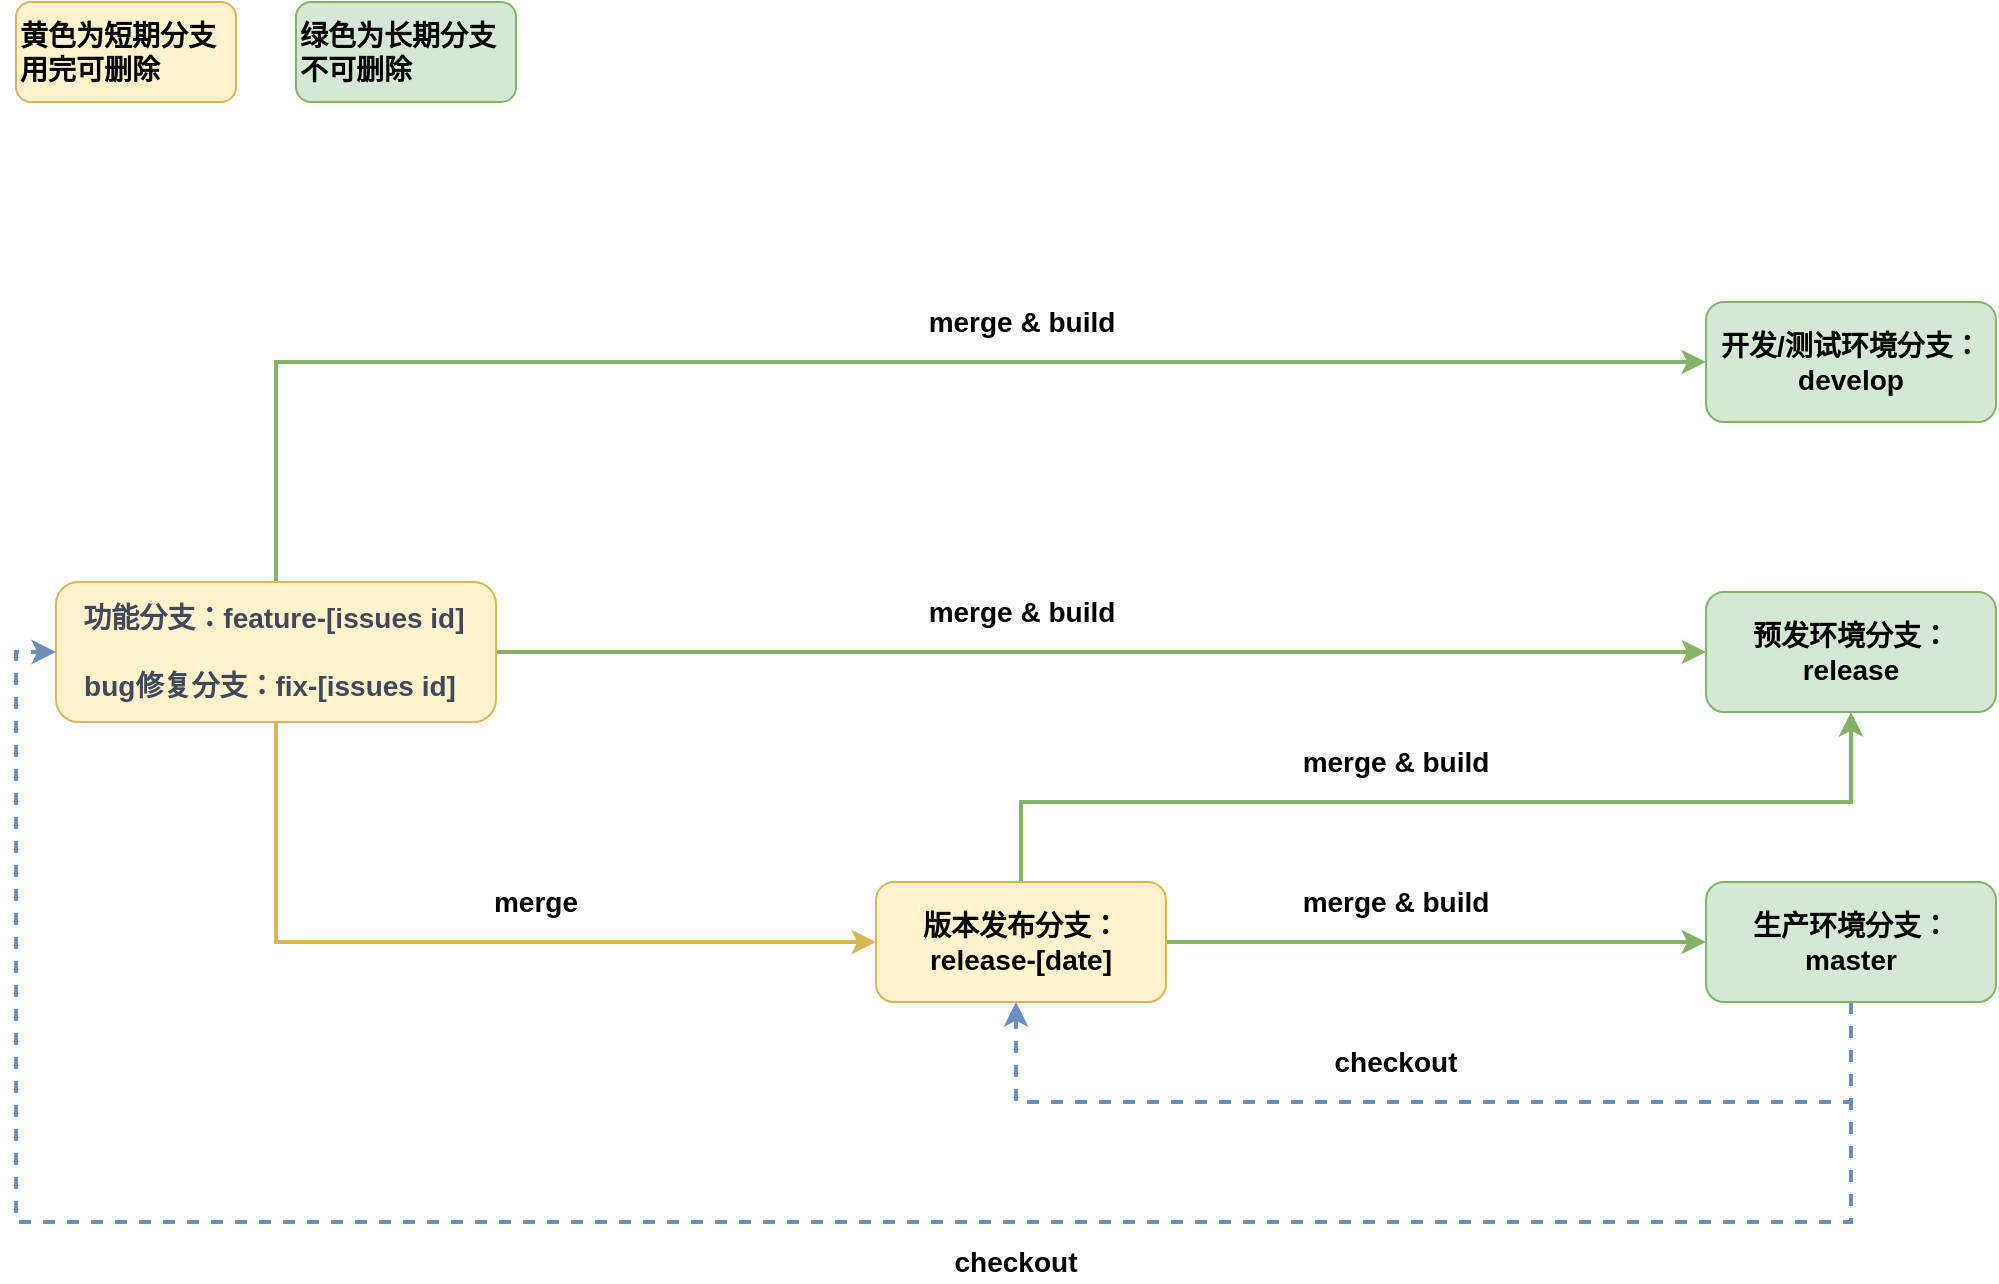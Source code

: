 <mxfile version="14.1.1" type="github">
  <diagram id="Yl5MkA3VutUKW_CHRxgq" name="第 1 页">
    <mxGraphModel dx="1298" dy="737" grid="1" gridSize="10" guides="1" tooltips="1" connect="1" arrows="1" fold="1" page="1" pageScale="1" pageWidth="1169" pageHeight="1654" math="0" shadow="0">
      <root>
        <mxCell id="0" />
        <mxCell id="1" parent="0" />
        <mxCell id="4QVowCSpc3ZRNBWC6j3K-18" style="edgeStyle=orthogonalEdgeStyle;rounded=0;orthogonalLoop=1;jettySize=auto;html=1;dashed=1;exitX=0.5;exitY=1;exitDx=0;exitDy=0;fillColor=#dae8fc;strokeColor=#6c8ebf;strokeWidth=2;" edge="1" parent="1" source="4QVowCSpc3ZRNBWC6j3K-6">
          <mxGeometry relative="1" as="geometry">
            <mxPoint x="600" y="610" as="targetPoint" />
            <Array as="points">
              <mxPoint x="1018" y="660" />
              <mxPoint x="600" y="660" />
            </Array>
          </mxGeometry>
        </mxCell>
        <mxCell id="4QVowCSpc3ZRNBWC6j3K-7" style="edgeStyle=orthogonalEdgeStyle;rounded=0;orthogonalLoop=1;jettySize=auto;html=1;exitX=0.5;exitY=1;exitDx=0;exitDy=0;fillColor=#fff2cc;strokeColor=#d6b656;strokeWidth=2;" edge="1" parent="1" source="4QVowCSpc3ZRNBWC6j3K-1" target="4QVowCSpc3ZRNBWC6j3K-4">
          <mxGeometry relative="1" as="geometry">
            <Array as="points">
              <mxPoint x="230" y="580" />
            </Array>
          </mxGeometry>
        </mxCell>
        <mxCell id="4QVowCSpc3ZRNBWC6j3K-12" style="edgeStyle=orthogonalEdgeStyle;rounded=0;orthogonalLoop=1;jettySize=auto;html=1;entryX=0;entryY=0.5;entryDx=0;entryDy=0;exitX=0.5;exitY=0;exitDx=0;exitDy=0;fillColor=#d5e8d4;strokeColor=#82b366;strokeWidth=2;" edge="1" parent="1" source="4QVowCSpc3ZRNBWC6j3K-1" target="4QVowCSpc3ZRNBWC6j3K-3">
          <mxGeometry relative="1" as="geometry" />
        </mxCell>
        <mxCell id="4QVowCSpc3ZRNBWC6j3K-26" style="edgeStyle=orthogonalEdgeStyle;rounded=0;orthogonalLoop=1;jettySize=auto;html=1;entryX=0;entryY=0.5;entryDx=0;entryDy=0;strokeWidth=2;fillColor=#d5e8d4;strokeColor=#82b366;" edge="1" parent="1" source="4QVowCSpc3ZRNBWC6j3K-1" target="4QVowCSpc3ZRNBWC6j3K-24">
          <mxGeometry relative="1" as="geometry" />
        </mxCell>
        <mxCell id="4QVowCSpc3ZRNBWC6j3K-1" value="&lt;div style=&quot;text-align: center ; font-size: 14px&quot;&gt;&lt;span style=&quot;background-color: rgb(255 , 242 , 204)&quot;&gt;&lt;b style=&quot;color: rgb(64 , 72 , 91)&quot;&gt;&amp;nbsp; &amp;nbsp;功能分支：feature-[issues id]&lt;/b&gt;&lt;br&gt;&lt;/span&gt;&lt;/div&gt;&lt;div style=&quot;text-align: center ; font-size: 14px&quot;&gt;&lt;span style=&quot;background-color: rgb(255 , 242 , 204)&quot;&gt;&lt;b style=&quot;color: rgb(64 , 72 , 91)&quot;&gt;&lt;br&gt;&lt;/b&gt;&lt;/span&gt;&lt;/div&gt;&lt;span style=&quot;color: rgb(64 , 72 , 91) ; font-size: 14px&quot;&gt;&lt;div style=&quot;text-align: center&quot;&gt;&lt;font style=&quot;font-size: 14px&quot;&gt;&lt;b style=&quot;background-color: rgb(255 , 242 , 204)&quot;&gt;&amp;nbsp; bug修复分支：fix-[issues id]&lt;/b&gt;&lt;b style=&quot;background-color: rgb(255 , 255 , 255)&quot;&gt;&lt;br&gt;&lt;/b&gt;&lt;/font&gt;&lt;/div&gt;&lt;/span&gt;" style="rounded=1;whiteSpace=wrap;html=1;align=left;arcSize=16;fillColor=#fff2cc;strokeColor=#d6b656;" vertex="1" parent="1">
          <mxGeometry x="120" y="400" width="220" height="70" as="geometry" />
        </mxCell>
        <mxCell id="4QVowCSpc3ZRNBWC6j3K-3" value="&lt;font style=&quot;font-size: 14px&quot;&gt;&lt;b&gt;开发/测试环境分支：develop&lt;/b&gt;&lt;/font&gt;" style="rounded=1;whiteSpace=wrap;html=1;align=center;fillColor=#d5e8d4;strokeColor=#82b366;" vertex="1" parent="1">
          <mxGeometry x="945" y="260" width="145" height="60" as="geometry" />
        </mxCell>
        <mxCell id="4QVowCSpc3ZRNBWC6j3K-8" style="edgeStyle=orthogonalEdgeStyle;rounded=0;orthogonalLoop=1;jettySize=auto;html=1;exitX=1;exitY=0.5;exitDx=0;exitDy=0;fillColor=#d5e8d4;strokeColor=#82b366;strokeWidth=2;" edge="1" parent="1" source="4QVowCSpc3ZRNBWC6j3K-4" target="4QVowCSpc3ZRNBWC6j3K-6">
          <mxGeometry relative="1" as="geometry" />
        </mxCell>
        <mxCell id="4QVowCSpc3ZRNBWC6j3K-28" style="edgeStyle=orthogonalEdgeStyle;rounded=0;orthogonalLoop=1;jettySize=auto;html=1;entryX=0.5;entryY=1;entryDx=0;entryDy=0;strokeWidth=2;fillColor=#d5e8d4;strokeColor=#82b366;" edge="1" parent="1" source="4QVowCSpc3ZRNBWC6j3K-4" target="4QVowCSpc3ZRNBWC6j3K-24">
          <mxGeometry relative="1" as="geometry">
            <Array as="points">
              <mxPoint x="603" y="510" />
              <mxPoint x="1018" y="510" />
            </Array>
          </mxGeometry>
        </mxCell>
        <mxCell id="4QVowCSpc3ZRNBWC6j3K-4" value="&lt;font style=&quot;font-size: 14px&quot;&gt;&lt;b&gt;版本发布分支：&lt;br&gt;release-[date]&lt;/b&gt;&lt;/font&gt;" style="rounded=1;whiteSpace=wrap;html=1;fillColor=#fff2cc;strokeColor=#d6b656;" vertex="1" parent="1">
          <mxGeometry x="530" y="550" width="145" height="60" as="geometry" />
        </mxCell>
        <mxCell id="4QVowCSpc3ZRNBWC6j3K-15" style="edgeStyle=orthogonalEdgeStyle;rounded=0;orthogonalLoop=1;jettySize=auto;html=1;entryX=0;entryY=0.5;entryDx=0;entryDy=0;dashed=1;exitX=0.5;exitY=1;exitDx=0;exitDy=0;fillColor=#dae8fc;strokeColor=#6c8ebf;strokeWidth=2;" edge="1" parent="1" source="4QVowCSpc3ZRNBWC6j3K-6" target="4QVowCSpc3ZRNBWC6j3K-1">
          <mxGeometry relative="1" as="geometry">
            <Array as="points">
              <mxPoint x="1018" y="720" />
              <mxPoint x="100" y="720" />
              <mxPoint x="100" y="435" />
            </Array>
          </mxGeometry>
        </mxCell>
        <mxCell id="4QVowCSpc3ZRNBWC6j3K-6" value="&lt;font style=&quot;font-size: 14px&quot;&gt;&lt;b&gt;生产环境分支：&lt;br&gt;master&lt;/b&gt;&lt;/font&gt;" style="rounded=1;whiteSpace=wrap;html=1;fillColor=#d5e8d4;strokeColor=#82b366;" vertex="1" parent="1">
          <mxGeometry x="945" y="550" width="145" height="60" as="geometry" />
        </mxCell>
        <mxCell id="4QVowCSpc3ZRNBWC6j3K-19" value="&lt;font style=&quot;font-size: 14px&quot;&gt;&lt;b&gt;checkout&lt;/b&gt;&lt;/font&gt;" style="text;html=1;strokeColor=none;fillColor=none;align=center;verticalAlign=middle;whiteSpace=wrap;rounded=0;" vertex="1" parent="1">
          <mxGeometry x="770" y="630" width="40" height="20" as="geometry" />
        </mxCell>
        <mxCell id="4QVowCSpc3ZRNBWC6j3K-20" value="&lt;font style=&quot;font-size: 14px&quot;&gt;&lt;b&gt;checkout&lt;/b&gt;&lt;/font&gt;" style="text;html=1;strokeColor=none;fillColor=none;align=center;verticalAlign=middle;whiteSpace=wrap;rounded=0;" vertex="1" parent="1">
          <mxGeometry x="580" y="730" width="40" height="20" as="geometry" />
        </mxCell>
        <mxCell id="4QVowCSpc3ZRNBWC6j3K-21" value="&lt;font style=&quot;font-size: 14px&quot;&gt;&lt;b&gt;merge &amp;amp; build&lt;/b&gt;&lt;/font&gt;" style="text;html=1;strokeColor=none;fillColor=none;align=center;verticalAlign=middle;whiteSpace=wrap;rounded=0;" vertex="1" parent="1">
          <mxGeometry x="552.5" y="260" width="100" height="20" as="geometry" />
        </mxCell>
        <mxCell id="4QVowCSpc3ZRNBWC6j3K-22" value="&lt;font style=&quot;font-size: 14px&quot;&gt;&lt;b&gt;merge&lt;/b&gt;&lt;/font&gt;" style="text;html=1;strokeColor=none;fillColor=none;align=center;verticalAlign=middle;whiteSpace=wrap;rounded=0;" vertex="1" parent="1">
          <mxGeometry x="340" y="550" width="40" height="20" as="geometry" />
        </mxCell>
        <mxCell id="4QVowCSpc3ZRNBWC6j3K-24" value="&lt;font style=&quot;font-size: 14px&quot;&gt;&lt;b&gt;预发环境分支：release&lt;/b&gt;&lt;/font&gt;" style="rounded=1;whiteSpace=wrap;html=1;align=center;fillColor=#d5e8d4;strokeColor=#82b366;" vertex="1" parent="1">
          <mxGeometry x="945" y="405" width="145" height="60" as="geometry" />
        </mxCell>
        <mxCell id="4QVowCSpc3ZRNBWC6j3K-30" value="&lt;font style=&quot;font-size: 14px&quot;&gt;&lt;b&gt;merge &amp;amp; build&lt;/b&gt;&lt;/font&gt;" style="text;html=1;strokeColor=none;fillColor=none;align=center;verticalAlign=middle;whiteSpace=wrap;rounded=0;" vertex="1" parent="1">
          <mxGeometry x="552.5" y="405" width="100" height="20" as="geometry" />
        </mxCell>
        <mxCell id="4QVowCSpc3ZRNBWC6j3K-31" value="&lt;font style=&quot;font-size: 14px&quot;&gt;&lt;b&gt;merge &amp;amp; build&lt;/b&gt;&lt;/font&gt;" style="text;html=1;strokeColor=none;fillColor=none;align=center;verticalAlign=middle;whiteSpace=wrap;rounded=0;" vertex="1" parent="1">
          <mxGeometry x="740" y="480" width="100" height="20" as="geometry" />
        </mxCell>
        <mxCell id="4QVowCSpc3ZRNBWC6j3K-32" value="&lt;font style=&quot;font-size: 14px&quot;&gt;&lt;b&gt;merge &amp;amp; build&lt;/b&gt;&lt;/font&gt;" style="text;html=1;strokeColor=none;fillColor=none;align=center;verticalAlign=middle;whiteSpace=wrap;rounded=0;" vertex="1" parent="1">
          <mxGeometry x="740" y="550" width="100" height="20" as="geometry" />
        </mxCell>
        <mxCell id="4QVowCSpc3ZRNBWC6j3K-33" value="&lt;div style=&quot;text-align: justify&quot;&gt;&lt;b style=&quot;font-size: 14px&quot;&gt;黄色为短期分支&lt;/b&gt;&lt;/div&gt;&lt;font style=&quot;font-size: 14px&quot;&gt;&lt;div style=&quot;text-align: justify&quot;&gt;&lt;b&gt;用完可删除&lt;/b&gt;&lt;/div&gt;&lt;/font&gt;" style="rounded=1;whiteSpace=wrap;html=1;align=left;fillColor=#fff2cc;strokeColor=#d6b656;" vertex="1" parent="1">
          <mxGeometry x="100" y="110" width="110" height="50" as="geometry" />
        </mxCell>
        <mxCell id="4QVowCSpc3ZRNBWC6j3K-34" value="&lt;div style=&quot;text-align: justify&quot;&gt;&lt;b style=&quot;font-size: 14px&quot;&gt;绿色为长期分支&lt;/b&gt;&lt;/div&gt;&lt;font style=&quot;font-size: 14px&quot;&gt;&lt;div style=&quot;text-align: justify&quot;&gt;&lt;b&gt;不可删除&lt;/b&gt;&lt;/div&gt;&lt;/font&gt;" style="rounded=1;whiteSpace=wrap;html=1;align=left;fillColor=#d5e8d4;strokeColor=#82b366;" vertex="1" parent="1">
          <mxGeometry x="240" y="110" width="110" height="50" as="geometry" />
        </mxCell>
      </root>
    </mxGraphModel>
  </diagram>
</mxfile>
